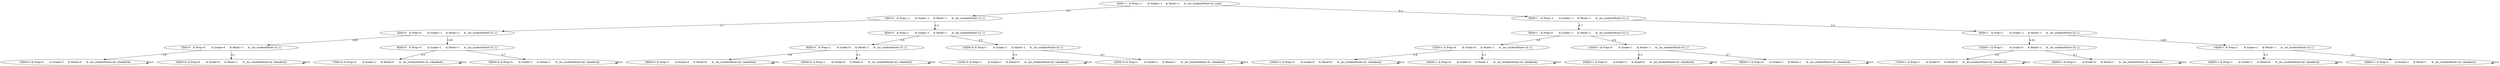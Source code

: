digraph model {
	0 [ label = "0[Dif=-1	& Prep=-1	& Grade=-1	& Mood=-1	& _loc_studentMood=0]: {init}" ];
	1 [ label = "1[Dif=0	& Prep=-1	& Grade=-1	& Mood=-1	& _loc_studentMood=1]: {}" ];
	2 [ label = "2[Dif=1	& Prep=-1	& Grade=-1	& Mood=-1	& _loc_studentMood=1]: {}" ];
	3 [ label = "3[Dif=0	& Prep=0	& Grade=-1	& Mood=-1	& _loc_studentMood=2]: {}" ];
	4 [ label = "4[Dif=0	& Prep=1	& Grade=-1	& Mood=-1	& _loc_studentMood=2]: {}" ];
	5 [ label = "5[Dif=1	& Prep=0	& Grade=-1	& Mood=-1	& _loc_studentMood=2]: {}" ];
	6 [ label = "6[Dif=1	& Prep=1	& Grade=-1	& Mood=-1	& _loc_studentMood=2]: {}" ];
	7 [ label = "7[Dif=0	& Prep=0	& Grade=0	& Mood=-1	& _loc_studentMood=3]: {}" ];
	8 [ label = "8[Dif=0	& Prep=0	& Grade=1	& Mood=-1	& _loc_studentMood=3]: {}" ];
	9 [ label = "9[Dif=0	& Prep=1	& Grade=0	& Mood=-1	& _loc_studentMood=3]: {}" ];
	10 [ label = "10[Dif=0	& Prep=1	& Grade=1	& Mood=-1	& _loc_studentMood=3]: {}" ];
	11 [ label = "11[Dif=1	& Prep=0	& Grade=0	& Mood=-1	& _loc_studentMood=3]: {}" ];
	12 [ label = "12[Dif=1	& Prep=0	& Grade=1	& Mood=-1	& _loc_studentMood=3]: {}" ];
	13 [ label = "13[Dif=1	& Prep=1	& Grade=0	& Mood=-1	& _loc_studentMood=3]: {}" ];
	14 [ label = "14[Dif=1	& Prep=1	& Grade=1	& Mood=-1	& _loc_studentMood=3]: {}" ];
	15 [ label = "15[Dif=0	& Prep=0	& Grade=0	& Mood=0	& _loc_studentMood=4]: {deadlock}" ];
	16 [ label = "16[Dif=0	& Prep=0	& Grade=0	& Mood=1	& _loc_studentMood=4]: {deadlock}" ];
	17 [ label = "17[Dif=0	& Prep=0	& Grade=1	& Mood=0	& _loc_studentMood=4]: {deadlock}" ];
	18 [ label = "18[Dif=0	& Prep=0	& Grade=1	& Mood=1	& _loc_studentMood=4]: {deadlock}" ];
	19 [ label = "19[Dif=0	& Prep=1	& Grade=0	& Mood=0	& _loc_studentMood=4]: {deadlock}" ];
	20 [ label = "20[Dif=0	& Prep=1	& Grade=0	& Mood=1	& _loc_studentMood=4]: {deadlock}" ];
	21 [ label = "21[Dif=0	& Prep=1	& Grade=1	& Mood=0	& _loc_studentMood=4]: {deadlock}" ];
	22 [ label = "22[Dif=0	& Prep=1	& Grade=1	& Mood=1	& _loc_studentMood=4]: {deadlock}" ];
	23 [ label = "23[Dif=1	& Prep=0	& Grade=0	& Mood=0	& _loc_studentMood=4]: {deadlock}" ];
	24 [ label = "24[Dif=1	& Prep=0	& Grade=0	& Mood=1	& _loc_studentMood=4]: {deadlock}" ];
	25 [ label = "25[Dif=1	& Prep=0	& Grade=1	& Mood=0	& _loc_studentMood=4]: {deadlock}" ];
	26 [ label = "26[Dif=1	& Prep=0	& Grade=1	& Mood=1	& _loc_studentMood=4]: {deadlock}" ];
	27 [ label = "27[Dif=1	& Prep=1	& Grade=0	& Mood=0	& _loc_studentMood=4]: {deadlock}" ];
	28 [ label = "28[Dif=1	& Prep=1	& Grade=0	& Mood=1	& _loc_studentMood=4]: {deadlock}" ];
	29 [ label = "29[Dif=1	& Prep=1	& Grade=1	& Mood=0	& _loc_studentMood=4]: {deadlock}" ];
	30 [ label = "30[Dif=1	& Prep=1	& Grade=1	& Mood=1	& _loc_studentMood=4]: {deadlock}" ];
	0 -> 1 [ label= "0.6" ];
	0 -> 2 [ label= "0.4" ];
	1 -> 3 [ label= "0.7" ];
	1 -> 4 [ label= "0.3" ];
	2 -> 5 [ label= "0.7" ];
	2 -> 6 [ label= "0.3" ];
	3 -> 7 [ label= "0.95" ];
	3 -> 8 [ label= "0.05" ];
	4 -> 9 [ label= "0.5" ];
	4 -> 10 [ label= "0.5" ];
	5 -> 11 [ label= "0.6" ];
	5 -> 12 [ label= "0.4" ];
	6 -> 13 [ label= "0.05" ];
	6 -> 14 [ label= "0.95" ];
	7 -> 15 [ label= "0.9" ];
	7 -> 16 [ label= "0.1" ];
	8 -> 17 [ label= "0.3" ];
	8 -> 18 [ label= "0.7" ];
	9 -> 19 [ label= "0.9" ];
	9 -> 20 [ label= "0.1" ];
	10 -> 21 [ label= "0.3" ];
	10 -> 22 [ label= "0.7" ];
	11 -> 23 [ label= "0.9" ];
	11 -> 24 [ label= "0.1" ];
	12 -> 25 [ label= "0.3" ];
	12 -> 26 [ label= "0.7" ];
	13 -> 27 [ label= "0.9" ];
	13 -> 28 [ label= "0.1" ];
	14 -> 29 [ label= "0.3" ];
	14 -> 30 [ label= "0.7" ];
	15 -> 15 [ label= "1" ];
	16 -> 16 [ label= "1" ];
	17 -> 17 [ label= "1" ];
	18 -> 18 [ label= "1" ];
	19 -> 19 [ label= "1" ];
	20 -> 20 [ label= "1" ];
	21 -> 21 [ label= "1" ];
	22 -> 22 [ label= "1" ];
	23 -> 23 [ label= "1" ];
	24 -> 24 [ label= "1" ];
	25 -> 25 [ label= "1" ];
	26 -> 26 [ label= "1" ];
	27 -> 27 [ label= "1" ];
	28 -> 28 [ label= "1" ];
	29 -> 29 [ label= "1" ];
	30 -> 30 [ label= "1" ];
}
